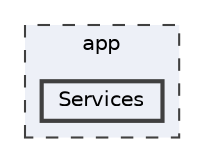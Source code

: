 digraph "app/Services"
{
 // LATEX_PDF_SIZE
  bgcolor="transparent";
  edge [fontname=Helvetica,fontsize=10,labelfontname=Helvetica,labelfontsize=10];
  node [fontname=Helvetica,fontsize=10,shape=box,height=0.2,width=0.4];
  compound=true
  subgraph clusterdir_d422163b96683743ed3963d4aac17747 {
    graph [ bgcolor="#edf0f7", pencolor="grey25", label="app", fontname=Helvetica,fontsize=10 style="filled,dashed", URL="dir_d422163b96683743ed3963d4aac17747.html",tooltip=""]
  dir_1aedf14772640eab27caf9a55f3bb26e [label="Services", fillcolor="#edf0f7", color="grey25", style="filled,bold", URL="dir_1aedf14772640eab27caf9a55f3bb26e.html",tooltip=""];
  }
}
